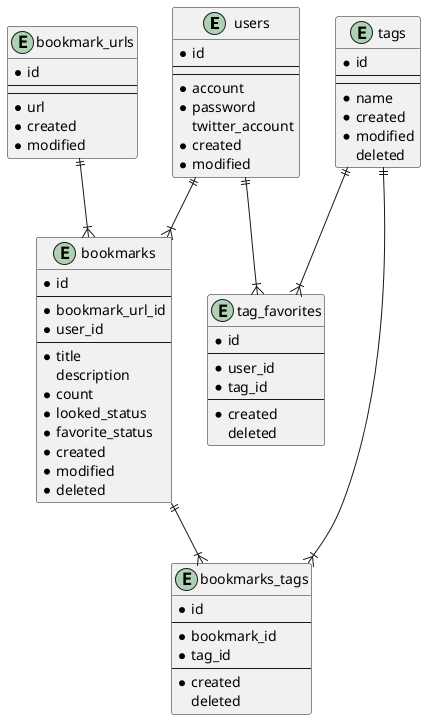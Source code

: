 @startuml

entity users {
    *id
    --
    --
    *account
    *password
    twitter_account
    *created
    *modified
}

entity bookmarks {
    *id
    --
    *bookmark_url_id
    *user_id
    --
    *title
    description
    *count
    *looked_status
    *favorite_status
    *created
    *modified
    *deleted
}

entity bookmark_urls {
    *id
    --
    --
    *url
    *created
    *modified
}

entity tags {
    *id
    --
    --
    *name
    *created
    *modified
    deleted
}

entity bookmarks_tags {
    *id
    --
    *bookmark_id
    *tag_id
    --
    *created
    deleted
}

entity tag_favorites {
    *id
    --
    *user_id
    *tag_id
    --
    *created
    deleted
}


bookmark_urls ||--|{ bookmarks
users ||--|{ bookmarks
users ||--|{ tag_favorites
bookmarks ||--|{ bookmarks_tags
tags ||--|{ bookmarks_tags
tags ||--|{ tag_favorites

@enduml
